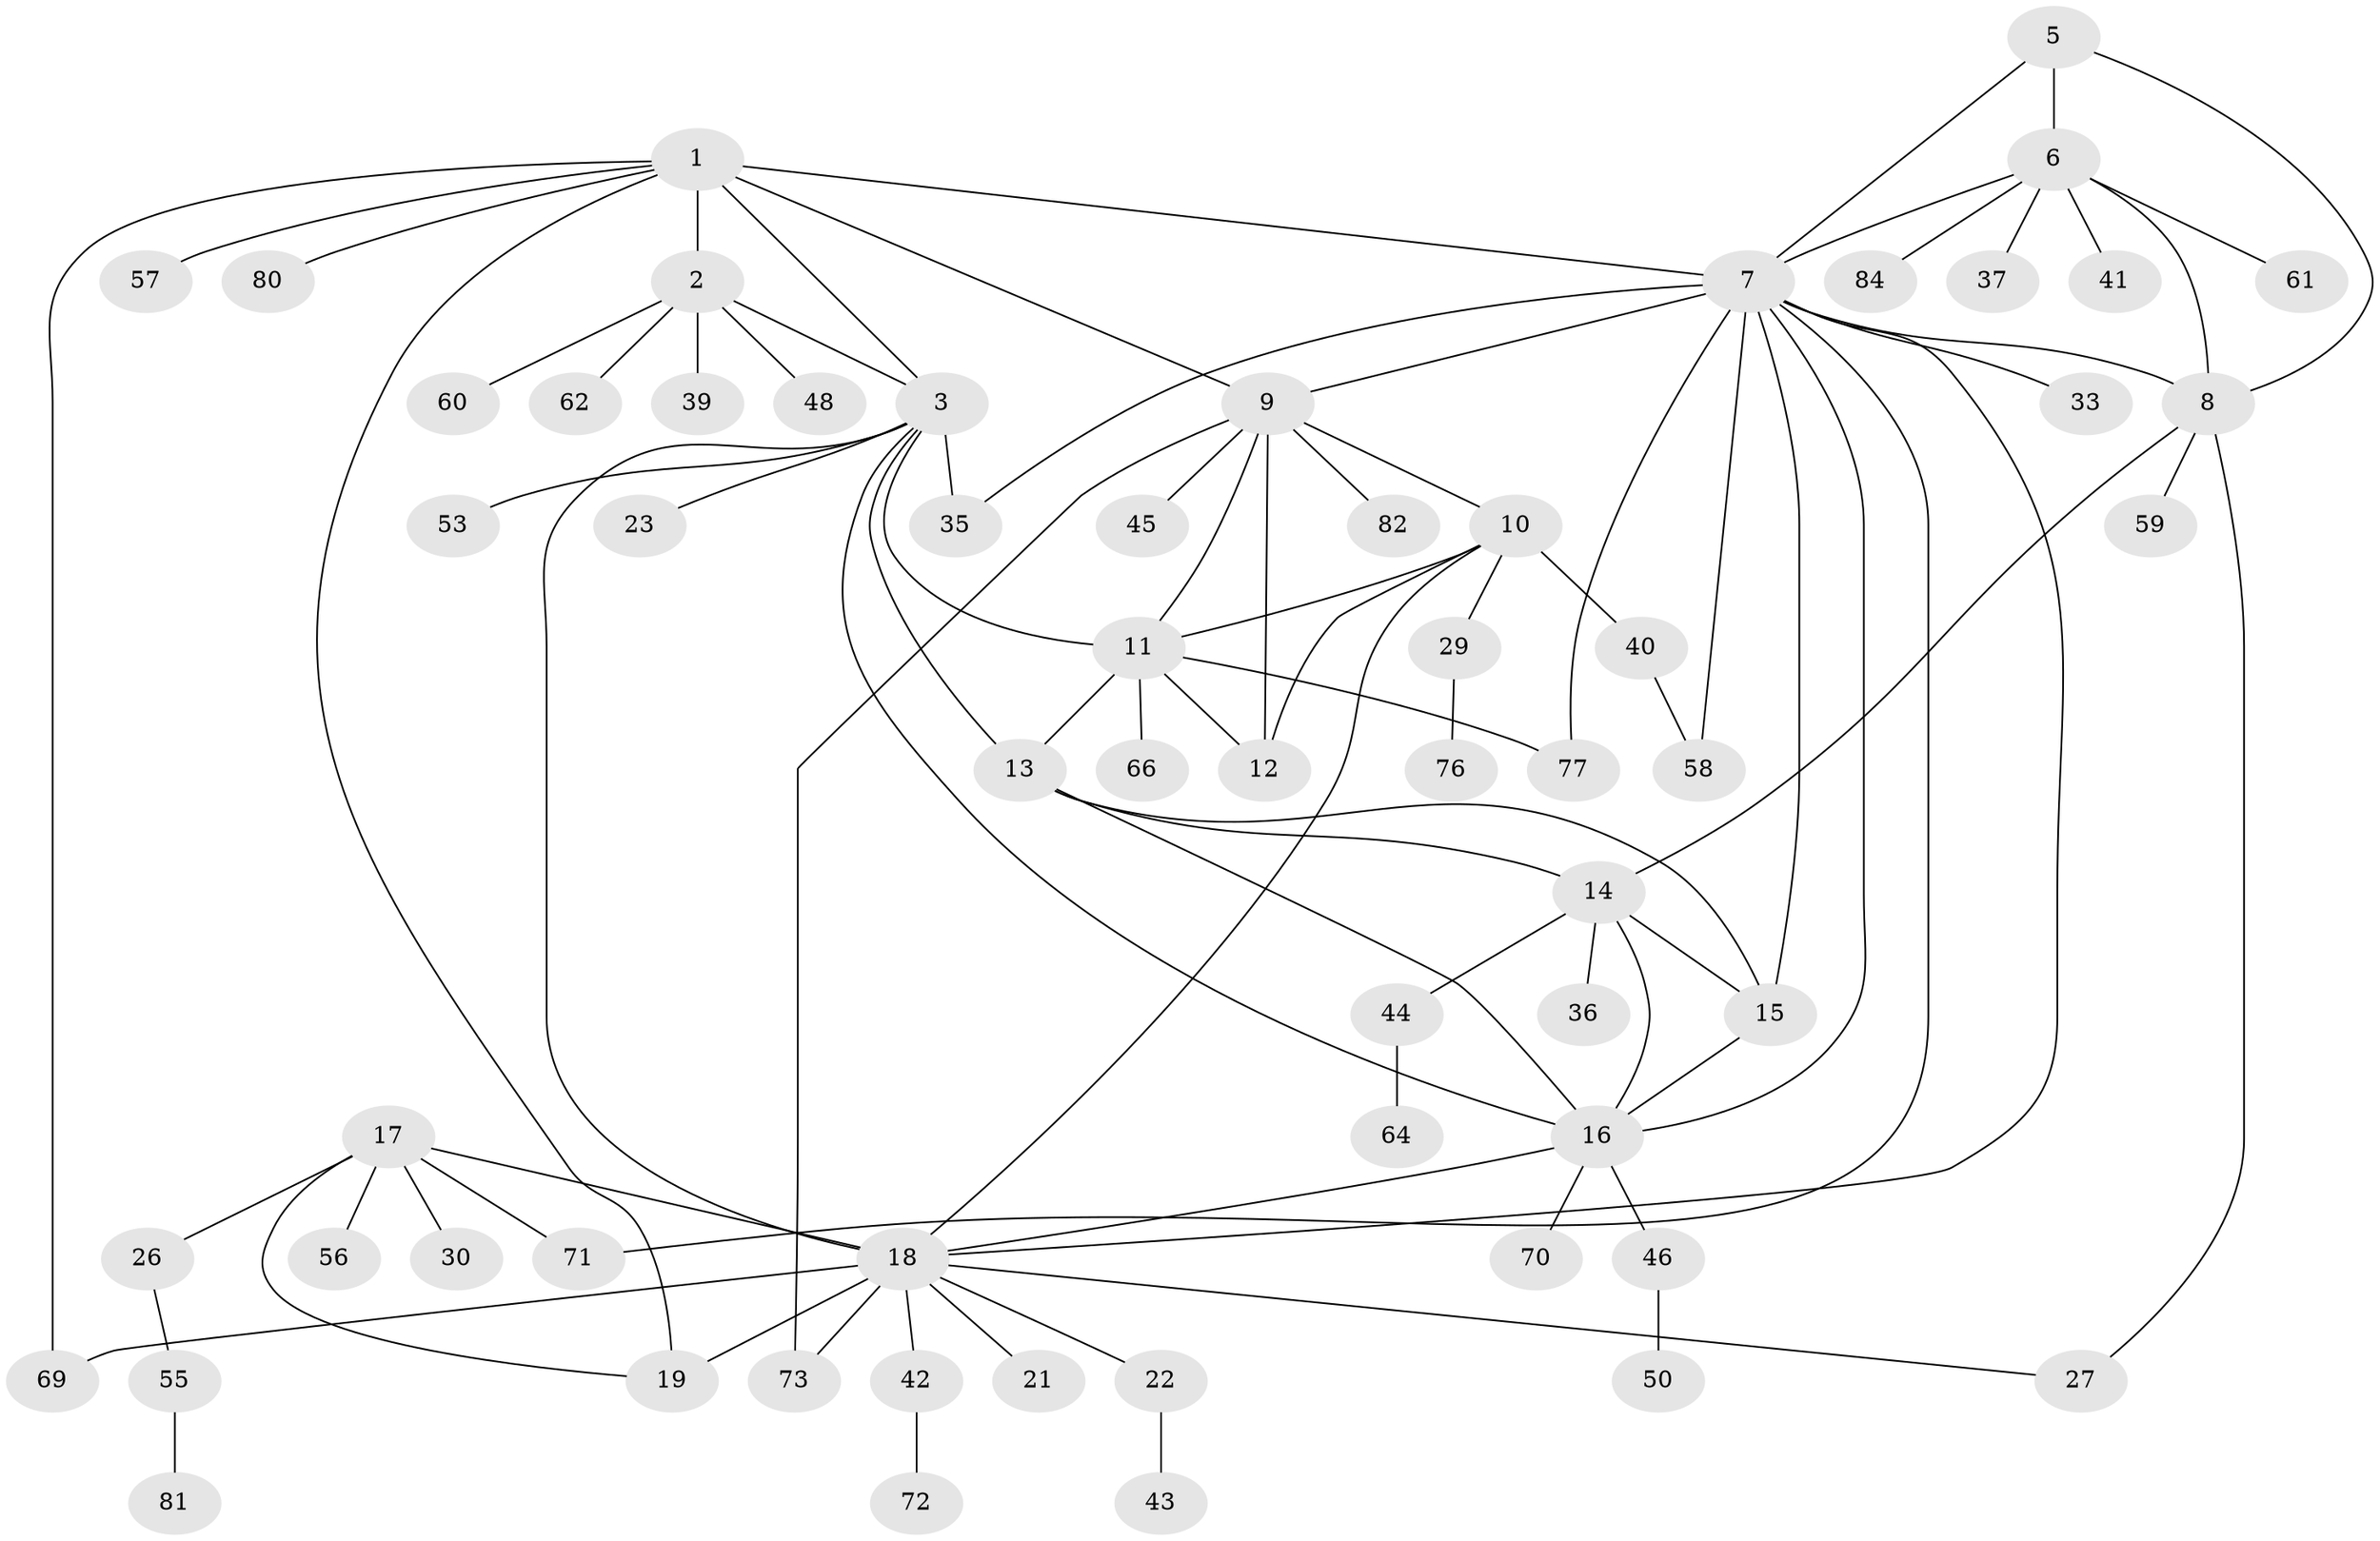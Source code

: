 // original degree distribution, {10: 0.023809523809523808, 5: 0.047619047619047616, 4: 0.03571428571428571, 8: 0.047619047619047616, 13: 0.023809523809523808, 7: 0.047619047619047616, 3: 0.047619047619047616, 1: 0.47619047619047616, 2: 0.25}
// Generated by graph-tools (version 1.1) at 2025/11/02/27/25 16:11:32]
// undirected, 61 vertices, 89 edges
graph export_dot {
graph [start="1"]
  node [color=gray90,style=filled];
  1 [super="+68"];
  2 [super="+4"];
  3 [super="+32"];
  5 [super="+78"];
  6 [super="+34"];
  7 [super="+25"];
  8 [super="+52"];
  9 [super="+67"];
  10 [super="+38"];
  11 [super="+79"];
  12 [super="+74"];
  13 [super="+75"];
  14 [super="+24"];
  15 [super="+83"];
  16 [super="+31"];
  17 [super="+47"];
  18 [super="+20"];
  19;
  21;
  22 [super="+28"];
  23;
  26;
  27;
  29 [super="+65"];
  30;
  33;
  35;
  36;
  37;
  39 [super="+63"];
  40;
  41;
  42;
  43 [super="+54"];
  44;
  45 [super="+51"];
  46 [super="+49"];
  48;
  50;
  53;
  55;
  56;
  57;
  58;
  59;
  60;
  61;
  62;
  64;
  66;
  69;
  70;
  71;
  72;
  73;
  76;
  77;
  80;
  81;
  82;
  84;
  1 -- 2 [weight=2];
  1 -- 3;
  1 -- 7;
  1 -- 19;
  1 -- 57;
  1 -- 69;
  1 -- 80;
  1 -- 9;
  2 -- 3 [weight=2];
  2 -- 39;
  2 -- 62;
  2 -- 48;
  2 -- 60;
  3 -- 11;
  3 -- 16;
  3 -- 23;
  3 -- 35;
  3 -- 53;
  3 -- 18;
  3 -- 13;
  5 -- 6;
  5 -- 7;
  5 -- 8;
  6 -- 7;
  6 -- 8;
  6 -- 37;
  6 -- 41;
  6 -- 61;
  6 -- 84;
  7 -- 8;
  7 -- 9;
  7 -- 33;
  7 -- 35;
  7 -- 58;
  7 -- 71;
  7 -- 77;
  7 -- 16;
  7 -- 18;
  7 -- 15;
  8 -- 14;
  8 -- 27;
  8 -- 59;
  9 -- 10;
  9 -- 11;
  9 -- 12;
  9 -- 45;
  9 -- 73;
  9 -- 82;
  10 -- 11;
  10 -- 12;
  10 -- 29;
  10 -- 40;
  10 -- 18;
  11 -- 12;
  11 -- 13;
  11 -- 66;
  11 -- 77;
  13 -- 14;
  13 -- 15;
  13 -- 16;
  14 -- 15;
  14 -- 16;
  14 -- 36;
  14 -- 44;
  15 -- 16;
  16 -- 70;
  16 -- 46;
  16 -- 18;
  17 -- 18 [weight=2];
  17 -- 19;
  17 -- 26;
  17 -- 30;
  17 -- 56;
  17 -- 71;
  18 -- 19 [weight=2];
  18 -- 69;
  18 -- 73;
  18 -- 42;
  18 -- 21;
  18 -- 22;
  18 -- 27;
  22 -- 43;
  26 -- 55;
  29 -- 76;
  40 -- 58;
  42 -- 72;
  44 -- 64;
  46 -- 50;
  55 -- 81;
}
